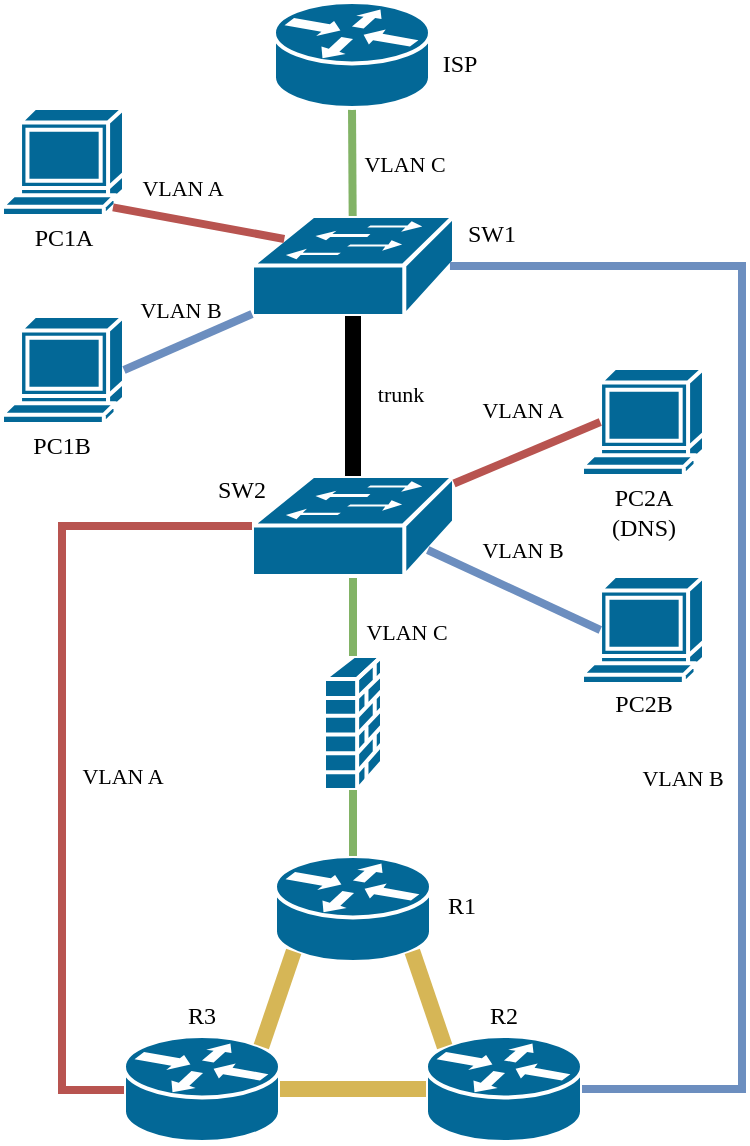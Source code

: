 <mxfile version="24.8.6">
  <diagram name="Page-1" id="yXY4rZU-WvvETbi0OF_F">
    <mxGraphModel dx="219" dy="361" grid="1" gridSize="10" guides="1" tooltips="1" connect="1" arrows="1" fold="1" page="1" pageScale="1" pageWidth="850" pageHeight="1100" background="none" math="0" shadow="0">
      <root>
        <mxCell id="0" />
        <mxCell id="1" parent="0" />
        <mxCell id="yaZ3JlDPk_gf3g3lH3d3-1" value="" style="shape=mxgraph.cisco.switches.workgroup_switch;sketch=0;html=1;pointerEvents=1;dashed=0;fillColor=#036897;strokeColor=#ffffff;strokeWidth=2;verticalLabelPosition=bottom;verticalAlign=top;align=center;outlineConnect=0;fontFamily=Iosevka NF;" parent="1" vertex="1">
          <mxGeometry x="375" y="270" width="101" height="50" as="geometry" />
        </mxCell>
        <mxCell id="yaZ3JlDPk_gf3g3lH3d3-2" value="" style="shape=mxgraph.cisco.routers.router;sketch=0;html=1;pointerEvents=1;dashed=0;fillColor=#036897;strokeColor=#ffffff;strokeWidth=2;verticalLabelPosition=bottom;verticalAlign=top;align=center;outlineConnect=0;fontFamily=Iosevka NF;" parent="1" vertex="1">
          <mxGeometry x="386.5" y="590" width="78" height="53" as="geometry" />
        </mxCell>
        <mxCell id="yaZ3JlDPk_gf3g3lH3d3-3" value="" style="shape=mxgraph.cisco.security.firewall;sketch=0;html=1;pointerEvents=1;dashed=0;fillColor=#036897;strokeColor=#ffffff;strokeWidth=2;verticalLabelPosition=bottom;verticalAlign=top;align=center;outlineConnect=0;fontFamily=Iosevka NF;" parent="1" vertex="1">
          <mxGeometry x="411" y="490" width="29" height="67" as="geometry" />
        </mxCell>
        <mxCell id="yaZ3JlDPk_gf3g3lH3d3-5" value="" style="shape=mxgraph.cisco.computers_and_peripherals.terminal;sketch=0;html=1;pointerEvents=1;dashed=0;fillColor=#036897;strokeColor=#ffffff;strokeWidth=2;verticalLabelPosition=bottom;verticalAlign=top;align=center;outlineConnect=0;fontFamily=Iosevka NF;" parent="1" vertex="1">
          <mxGeometry x="250" y="320" width="61" height="54" as="geometry" />
        </mxCell>
        <mxCell id="yaZ3JlDPk_gf3g3lH3d3-27" style="edgeStyle=orthogonalEdgeStyle;rounded=0;orthogonalLoop=1;jettySize=auto;html=1;endArrow=none;endFill=0;fillColor=#d5e8d4;strokeColor=#82b366;strokeWidth=4;fontFamily=Iosevka NF;" parent="1" source="yaZ3JlDPk_gf3g3lH3d3-6" target="yaZ3JlDPk_gf3g3lH3d3-3" edge="1">
          <mxGeometry relative="1" as="geometry" />
        </mxCell>
        <mxCell id="yaZ3JlDPk_gf3g3lH3d3-36" value="&lt;div&gt;VLAN C&lt;/div&gt;" style="edgeLabel;html=1;align=center;verticalAlign=middle;resizable=0;points=[];labelBackgroundColor=none;fontFamily=Iosevka NF;" parent="yaZ3JlDPk_gf3g3lH3d3-27" vertex="1" connectable="0">
          <mxGeometry x="0.252" relative="1" as="geometry">
            <mxPoint x="26" y="3" as="offset" />
          </mxGeometry>
        </mxCell>
        <mxCell id="yaZ3JlDPk_gf3g3lH3d3-6" value="" style="shape=mxgraph.cisco.switches.workgroup_switch;sketch=0;html=1;pointerEvents=1;dashed=0;fillColor=#036897;strokeColor=#ffffff;strokeWidth=2;verticalLabelPosition=bottom;verticalAlign=top;align=center;outlineConnect=0;fontFamily=Iosevka NF;" parent="1" vertex="1">
          <mxGeometry x="375" y="400" width="101" height="50" as="geometry" />
        </mxCell>
        <mxCell id="yaZ3JlDPk_gf3g3lH3d3-7" value="" style="shape=mxgraph.cisco.routers.router;sketch=0;html=1;pointerEvents=1;dashed=0;fillColor=#036897;strokeColor=#ffffff;strokeWidth=2;verticalLabelPosition=bottom;verticalAlign=top;align=center;outlineConnect=0;fontFamily=Iosevka NF;" parent="1" vertex="1">
          <mxGeometry x="462" y="680" width="78" height="53" as="geometry" />
        </mxCell>
        <mxCell id="yaZ3JlDPk_gf3g3lH3d3-8" value="" style="shape=mxgraph.cisco.routers.router;sketch=0;html=1;pointerEvents=1;dashed=0;fillColor=#036897;strokeColor=#ffffff;strokeWidth=2;verticalLabelPosition=bottom;verticalAlign=top;align=center;outlineConnect=0;fontFamily=Iosevka NF;" parent="1" vertex="1">
          <mxGeometry x="311" y="680" width="78" height="53" as="geometry" />
        </mxCell>
        <mxCell id="yaZ3JlDPk_gf3g3lH3d3-10" value="" style="shape=mxgraph.cisco.computers_and_peripherals.terminal;sketch=0;html=1;pointerEvents=1;dashed=0;fillColor=#036897;strokeColor=#ffffff;strokeWidth=2;verticalLabelPosition=bottom;verticalAlign=top;align=center;outlineConnect=0;fontFamily=Iosevka NF;" parent="1" vertex="1">
          <mxGeometry x="540" y="346" width="61" height="54" as="geometry" />
        </mxCell>
        <mxCell id="yaZ3JlDPk_gf3g3lH3d3-11" value="&lt;div&gt;&lt;br&gt;&lt;/div&gt;&lt;div&gt;&lt;br&gt;&lt;/div&gt;" style="shape=mxgraph.cisco.computers_and_peripherals.terminal;sketch=0;html=1;pointerEvents=1;dashed=0;fillColor=#036897;strokeColor=#ffffff;strokeWidth=2;verticalLabelPosition=bottom;verticalAlign=top;align=center;outlineConnect=0;fontFamily=Iosevka NF;" parent="1" vertex="1">
          <mxGeometry x="540" y="450" width="61" height="54" as="geometry" />
        </mxCell>
        <mxCell id="yaZ3JlDPk_gf3g3lH3d3-12" value="" style="shape=mxgraph.cisco.computers_and_peripherals.terminal;sketch=0;html=1;pointerEvents=1;dashed=0;fillColor=#036897;strokeColor=#ffffff;strokeWidth=2;verticalLabelPosition=bottom;verticalAlign=top;align=center;outlineConnect=0;fontFamily=Iosevka NF;" parent="1" vertex="1">
          <mxGeometry x="250" y="216" width="61" height="54" as="geometry" />
        </mxCell>
        <mxCell id="yaZ3JlDPk_gf3g3lH3d3-13" value="" style="endArrow=none;html=1;rounded=0;fillColor=#d5e8d4;strokeColor=#82B366;strokeWidth=4;entryX=0.5;entryY=1;entryDx=0;entryDy=0;entryPerimeter=0;fontFamily=Iosevka NF;" parent="1" source="yaZ3JlDPk_gf3g3lH3d3-1" target="yaZ3JlDPk_gf3g3lH3d3-9" edge="1">
          <mxGeometry width="50" height="50" relative="1" as="geometry">
            <mxPoint x="290" y="460" as="sourcePoint" />
            <mxPoint x="340" y="410" as="targetPoint" />
          </mxGeometry>
        </mxCell>
        <mxCell id="yaZ3JlDPk_gf3g3lH3d3-37" value="&lt;div&gt;VLAN C&lt;/div&gt;" style="edgeLabel;html=1;align=center;verticalAlign=middle;resizable=0;points=[];labelBackgroundColor=none;fontFamily=Iosevka NF;" parent="yaZ3JlDPk_gf3g3lH3d3-13" vertex="1" connectable="0">
          <mxGeometry x="-0.057" y="1" relative="1" as="geometry">
            <mxPoint x="27" y="-1" as="offset" />
          </mxGeometry>
        </mxCell>
        <mxCell id="yaZ3JlDPk_gf3g3lH3d3-15" value="" style="endArrow=none;html=1;rounded=0;fillColor=#dae8fc;strokeColor=#6c8ebf;strokeWidth=4;entryX=0;entryY=0.98;entryDx=0;entryDy=0;entryPerimeter=0;exitX=1;exitY=0.5;exitDx=0;exitDy=0;exitPerimeter=0;fontFamily=Iosevka NF;" parent="1" source="yaZ3JlDPk_gf3g3lH3d3-5" target="yaZ3JlDPk_gf3g3lH3d3-1" edge="1">
          <mxGeometry width="50" height="50" relative="1" as="geometry">
            <mxPoint x="330" y="350" as="sourcePoint" />
            <mxPoint x="380" y="300" as="targetPoint" />
          </mxGeometry>
        </mxCell>
        <mxCell id="yaZ3JlDPk_gf3g3lH3d3-32" value="&lt;div&gt;VLAN B&lt;/div&gt;" style="edgeLabel;html=1;align=center;verticalAlign=middle;resizable=0;points=[];labelBackgroundColor=none;fontFamily=Iosevka NF;" parent="yaZ3JlDPk_gf3g3lH3d3-15" vertex="1" connectable="0">
          <mxGeometry x="-0.093" y="-2" relative="1" as="geometry">
            <mxPoint x="-2" y="-19" as="offset" />
          </mxGeometry>
        </mxCell>
        <mxCell id="yaZ3JlDPk_gf3g3lH3d3-17" value="" style="endArrow=none;html=1;rounded=0;strokeWidth=4;fillColor=#f8cecc;strokeColor=#b85450;exitX=0.16;exitY=0.23;exitDx=0;exitDy=0;exitPerimeter=0;entryX=0.91;entryY=0.92;entryDx=0;entryDy=0;entryPerimeter=0;fontFamily=Iosevka NF;" parent="1" source="yaZ3JlDPk_gf3g3lH3d3-1" target="yaZ3JlDPk_gf3g3lH3d3-12" edge="1">
          <mxGeometry width="50" height="50" relative="1" as="geometry">
            <mxPoint x="240" y="270" as="sourcePoint" />
            <mxPoint x="290" y="220" as="targetPoint" />
          </mxGeometry>
        </mxCell>
        <mxCell id="yaZ3JlDPk_gf3g3lH3d3-38" value="&lt;div style=&quot;line-height: 0%;&quot;&gt;VLAN A&lt;/div&gt;" style="edgeLabel;html=1;align=center;verticalAlign=middle;resizable=0;points=[];labelBackgroundColor=none;fontFamily=Iosevka NF;" parent="yaZ3JlDPk_gf3g3lH3d3-17" vertex="1" connectable="0">
          <mxGeometry x="0.023" y="-3" relative="1" as="geometry">
            <mxPoint x="-8" y="-14" as="offset" />
          </mxGeometry>
        </mxCell>
        <mxCell id="yaZ3JlDPk_gf3g3lH3d3-18" value="" style="endArrow=none;html=1;rounded=0;strokeWidth=8;fontFamily=Iosevka NF;" parent="1" source="yaZ3JlDPk_gf3g3lH3d3-1" target="yaZ3JlDPk_gf3g3lH3d3-6" edge="1">
          <mxGeometry width="50" height="50" relative="1" as="geometry">
            <mxPoint x="510" y="350" as="sourcePoint" />
            <mxPoint x="560" y="300" as="targetPoint" />
          </mxGeometry>
        </mxCell>
        <mxCell id="yaZ3JlDPk_gf3g3lH3d3-31" value="&lt;div&gt;trunk&lt;/div&gt;" style="edgeLabel;html=1;align=center;verticalAlign=middle;resizable=0;points=[];labelBackgroundColor=none;fontFamily=Iosevka NF;" parent="yaZ3JlDPk_gf3g3lH3d3-18" vertex="1" connectable="0">
          <mxGeometry x="-0.21" y="2" relative="1" as="geometry">
            <mxPoint x="21" y="7" as="offset" />
          </mxGeometry>
        </mxCell>
        <mxCell id="yaZ3JlDPk_gf3g3lH3d3-19" value="" style="endArrow=none;html=1;rounded=0;fillColor=#f8cecc;strokeColor=#b85450;strokeWidth=4;entryX=0.15;entryY=0.5;entryDx=0;entryDy=0;entryPerimeter=0;fontFamily=Iosevka NF;" parent="1" source="yaZ3JlDPk_gf3g3lH3d3-6" target="yaZ3JlDPk_gf3g3lH3d3-10" edge="1">
          <mxGeometry width="50" height="50" relative="1" as="geometry">
            <mxPoint x="490" y="440" as="sourcePoint" />
            <mxPoint x="540" y="390" as="targetPoint" />
          </mxGeometry>
        </mxCell>
        <mxCell id="yaZ3JlDPk_gf3g3lH3d3-20" value="" style="endArrow=none;html=1;rounded=0;fillColor=#dae8fc;strokeColor=#6c8ebf;strokeWidth=4;exitX=0.87;exitY=0.74;exitDx=0;exitDy=0;exitPerimeter=0;entryX=0.15;entryY=0.5;entryDx=0;entryDy=0;entryPerimeter=0;fontFamily=Iosevka NF;" parent="1" source="yaZ3JlDPk_gf3g3lH3d3-6" target="yaZ3JlDPk_gf3g3lH3d3-11" edge="1">
          <mxGeometry width="50" height="50" relative="1" as="geometry">
            <mxPoint x="530" y="480" as="sourcePoint" />
            <mxPoint x="580" y="430" as="targetPoint" />
          </mxGeometry>
        </mxCell>
        <mxCell id="yaZ3JlDPk_gf3g3lH3d3-22" value="" style="endArrow=none;html=1;rounded=0;fillColor=#fff2cc;strokeColor=#d6b656;strokeWidth=8;exitX=0.88;exitY=0.1;exitDx=0;exitDy=0;exitPerimeter=0;entryX=0.12;entryY=0.9;entryDx=0;entryDy=0;entryPerimeter=0;fontFamily=Iosevka NF;" parent="1" source="yaZ3JlDPk_gf3g3lH3d3-8" target="yaZ3JlDPk_gf3g3lH3d3-2" edge="1">
          <mxGeometry width="50" height="50" relative="1" as="geometry">
            <mxPoint x="310" y="700" as="sourcePoint" />
            <mxPoint x="360" y="650" as="targetPoint" />
          </mxGeometry>
        </mxCell>
        <mxCell id="yaZ3JlDPk_gf3g3lH3d3-23" value="" style="endArrow=none;html=1;rounded=0;fillColor=#fff2cc;strokeColor=#d6b656;strokeWidth=8;entryX=0.88;entryY=0.9;entryDx=0;entryDy=0;entryPerimeter=0;exitX=0.12;exitY=0.1;exitDx=0;exitDy=0;exitPerimeter=0;fontFamily=Iosevka NF;" parent="1" source="yaZ3JlDPk_gf3g3lH3d3-7" target="yaZ3JlDPk_gf3g3lH3d3-2" edge="1">
          <mxGeometry width="50" height="50" relative="1" as="geometry">
            <mxPoint x="490" y="710" as="sourcePoint" />
            <mxPoint x="540" y="660" as="targetPoint" />
          </mxGeometry>
        </mxCell>
        <mxCell id="yaZ3JlDPk_gf3g3lH3d3-24" value="" style="endArrow=none;html=1;rounded=0;fillColor=#fff2cc;strokeColor=#d6b656;strokeWidth=8;fontFamily=Iosevka NF;" parent="1" source="yaZ3JlDPk_gf3g3lH3d3-8" target="yaZ3JlDPk_gf3g3lH3d3-7" edge="1">
          <mxGeometry width="50" height="50" relative="1" as="geometry">
            <mxPoint x="400" y="770" as="sourcePoint" />
            <mxPoint x="450" y="720" as="targetPoint" />
          </mxGeometry>
        </mxCell>
        <mxCell id="yaZ3JlDPk_gf3g3lH3d3-25" style="rounded=0;orthogonalLoop=1;jettySize=auto;html=1;entryX=1;entryY=0.5;entryDx=0;entryDy=0;entryPerimeter=0;endArrow=none;endFill=0;edgeStyle=orthogonalEdgeStyle;fillColor=#dae8fc;strokeColor=#6c8ebf;strokeWidth=4;exitX=0.98;exitY=0.5;exitDx=0;exitDy=0;exitPerimeter=0;fontFamily=Iosevka NF;" parent="1" source="yaZ3JlDPk_gf3g3lH3d3-1" target="yaZ3JlDPk_gf3g3lH3d3-7" edge="1">
          <mxGeometry relative="1" as="geometry">
            <Array as="points">
              <mxPoint x="620" y="295" />
              <mxPoint x="620" y="707" />
            </Array>
          </mxGeometry>
        </mxCell>
        <mxCell id="yaZ3JlDPk_gf3g3lH3d3-34" value="&lt;div&gt;VLAN B&lt;/div&gt;" style="edgeLabel;html=1;align=center;verticalAlign=middle;resizable=0;points=[];labelBackgroundColor=none;fontFamily=Iosevka NF;" parent="yaZ3JlDPk_gf3g3lH3d3-25" vertex="1" connectable="0">
          <mxGeometry x="0.241" y="-1" relative="1" as="geometry">
            <mxPoint x="-29" y="6" as="offset" />
          </mxGeometry>
        </mxCell>
        <mxCell id="yaZ3JlDPk_gf3g3lH3d3-26" style="edgeStyle=orthogonalEdgeStyle;rounded=0;orthogonalLoop=1;jettySize=auto;html=1;entryX=0;entryY=0.5;entryDx=0;entryDy=0;entryPerimeter=0;fillColor=#f8cecc;strokeColor=#b85450;endArrow=none;endFill=0;strokeWidth=4;fontFamily=Iosevka NF;" parent="1" source="yaZ3JlDPk_gf3g3lH3d3-6" target="yaZ3JlDPk_gf3g3lH3d3-8" edge="1">
          <mxGeometry relative="1" as="geometry">
            <Array as="points">
              <mxPoint x="280" y="425" />
              <mxPoint x="280" y="707" />
              <mxPoint x="311" y="707" />
            </Array>
          </mxGeometry>
        </mxCell>
        <mxCell id="yaZ3JlDPk_gf3g3lH3d3-33" value="&lt;div&gt;VLAN A&lt;/div&gt;" style="edgeLabel;html=1;align=center;verticalAlign=middle;resizable=0;points=[];labelBackgroundColor=none;fontFamily=Iosevka NF;" parent="yaZ3JlDPk_gf3g3lH3d3-26" vertex="1" connectable="0">
          <mxGeometry x="0.071" y="2" relative="1" as="geometry">
            <mxPoint x="28" y="1" as="offset" />
          </mxGeometry>
        </mxCell>
        <mxCell id="yaZ3JlDPk_gf3g3lH3d3-28" style="edgeStyle=orthogonalEdgeStyle;rounded=0;orthogonalLoop=1;jettySize=auto;html=1;entryX=0.5;entryY=0;entryDx=0;entryDy=0;entryPerimeter=0;endArrow=none;endFill=0;fillColor=#d5e8d4;strokeColor=#82b366;strokeWidth=4;fontFamily=Iosevka NF;" parent="1" source="yaZ3JlDPk_gf3g3lH3d3-3" target="yaZ3JlDPk_gf3g3lH3d3-2" edge="1">
          <mxGeometry relative="1" as="geometry" />
        </mxCell>
        <mxCell id="yaZ3JlDPk_gf3g3lH3d3-9" value="" style="shape=mxgraph.cisco.routers.router;sketch=0;html=1;pointerEvents=1;dashed=0;fillColor=#036897;strokeColor=#ffffff;strokeWidth=2;verticalLabelPosition=bottom;verticalAlign=top;align=center;outlineConnect=0;fontFamily=Iosevka NF;" parent="1" vertex="1">
          <mxGeometry x="386" y="163" width="78" height="53" as="geometry" />
        </mxCell>
        <mxCell id="yaZ3JlDPk_gf3g3lH3d3-40" value="&lt;div&gt;PC1A&lt;/div&gt;" style="text;html=1;align=center;verticalAlign=middle;whiteSpace=wrap;rounded=0;fontFamily=Iosevka NF;" parent="1" vertex="1">
          <mxGeometry x="251" y="266" width="60" height="30" as="geometry" />
        </mxCell>
        <mxCell id="yaZ3JlDPk_gf3g3lH3d3-41" value="&lt;div&gt;PC1B&lt;/div&gt;" style="text;html=1;align=center;verticalAlign=middle;whiteSpace=wrap;rounded=0;fontFamily=Iosevka NF;" parent="1" vertex="1">
          <mxGeometry x="250" y="370" width="60" height="30" as="geometry" />
        </mxCell>
        <mxCell id="yaZ3JlDPk_gf3g3lH3d3-42" value="&lt;p style=&quot;line-height: 120%;&quot;&gt;&lt;/p&gt;&lt;div&gt;ISP&lt;/div&gt;" style="text;html=1;align=center;verticalAlign=middle;whiteSpace=wrap;rounded=0;fontFamily=Iosevka NF;" parent="1" vertex="1">
          <mxGeometry x="449" y="173" width="60" height="30" as="geometry" />
        </mxCell>
        <mxCell id="yaZ3JlDPk_gf3g3lH3d3-43" value="&lt;div&gt;SW1&lt;/div&gt;" style="text;html=1;align=center;verticalAlign=middle;whiteSpace=wrap;rounded=0;fontFamily=Iosevka NF;" parent="1" vertex="1">
          <mxGeometry x="464.5" y="264" width="60" height="30" as="geometry" />
        </mxCell>
        <mxCell id="yaZ3JlDPk_gf3g3lH3d3-44" value="&lt;div&gt;SW2&lt;/div&gt;" style="text;html=1;align=center;verticalAlign=middle;whiteSpace=wrap;rounded=0;fontFamily=Iosevka NF;" parent="1" vertex="1">
          <mxGeometry x="340" y="392" width="60" height="30" as="geometry" />
        </mxCell>
        <mxCell id="yaZ3JlDPk_gf3g3lH3d3-46" value="&lt;div&gt;PC2A&lt;br&gt;(DNS)&lt;br&gt;&lt;/div&gt;" style="text;html=1;align=center;verticalAlign=middle;whiteSpace=wrap;rounded=0;fontFamily=Iosevka NF;" parent="1" vertex="1">
          <mxGeometry x="541" y="399" width="60" height="38" as="geometry" />
        </mxCell>
        <mxCell id="yaZ3JlDPk_gf3g3lH3d3-47" value="&lt;div&gt;PC2B&lt;/div&gt;" style="text;html=1;align=center;verticalAlign=middle;whiteSpace=wrap;rounded=0;fontFamily=Iosevka NF;" parent="1" vertex="1">
          <mxGeometry x="541" y="499" width="60" height="30" as="geometry" />
        </mxCell>
        <mxCell id="yaZ3JlDPk_gf3g3lH3d3-48" value="&lt;div style=&quot;line-height: 0%;&quot;&gt;VLAN A&lt;/div&gt;" style="edgeLabel;html=1;align=center;verticalAlign=middle;resizable=0;points=[];labelBackgroundColor=none;fontFamily=Iosevka NF;" parent="1" vertex="1" connectable="0">
          <mxGeometry x="510.004" y="367.995" as="geometry" />
        </mxCell>
        <mxCell id="yaZ3JlDPk_gf3g3lH3d3-49" value="&lt;div&gt;VLAN B&lt;/div&gt;" style="edgeLabel;html=1;align=center;verticalAlign=middle;resizable=0;points=[];labelBackgroundColor=none;fontFamily=Iosevka NF;" parent="1" vertex="1" connectable="0">
          <mxGeometry x="510.002" y="436.997" as="geometry" />
        </mxCell>
        <mxCell id="yaZ3JlDPk_gf3g3lH3d3-50" value="&lt;div&gt;R1&lt;/div&gt;" style="text;html=1;align=center;verticalAlign=middle;whiteSpace=wrap;rounded=0;fontFamily=Iosevka NF;" parent="1" vertex="1">
          <mxGeometry x="450" y="600" width="60" height="30" as="geometry" />
        </mxCell>
        <mxCell id="yaZ3JlDPk_gf3g3lH3d3-52" value="&lt;div&gt;R3&lt;br&gt;&lt;/div&gt;" style="text;html=1;align=center;verticalAlign=middle;whiteSpace=wrap;rounded=0;fontFamily=Iosevka NF;" parent="1" vertex="1">
          <mxGeometry x="320" y="655" width="60" height="30" as="geometry" />
        </mxCell>
        <mxCell id="yaZ3JlDPk_gf3g3lH3d3-51" value="&lt;div&gt;R2&lt;br&gt;&lt;/div&gt;" style="text;html=1;align=center;verticalAlign=middle;whiteSpace=wrap;rounded=0;fontFamily=Iosevka NF;" parent="1" vertex="1">
          <mxGeometry x="471" y="655" width="60" height="30" as="geometry" />
        </mxCell>
      </root>
    </mxGraphModel>
  </diagram>
</mxfile>
